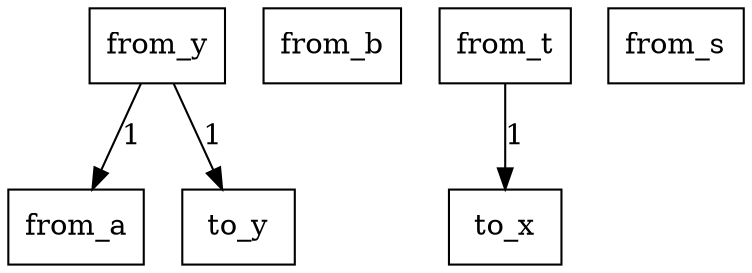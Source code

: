 digraph {
    graph [rankdir=TB
          ,bgcolor=transparent];
    node [shape=box
         ,fillcolor=white
         ,style=filled];
    0 [label=<from_a>];
    1 [label=<from_b>];
    2 [label=<from_t>];
    3 [label=<from_s>];
    4 [label=<from_y>];
    5 [label=<to_x>];
    6 [label=<to_y>];
    2 -> 5 [label=1];
    4 -> 0 [label=1];
    4 -> 6 [label=1];
}
